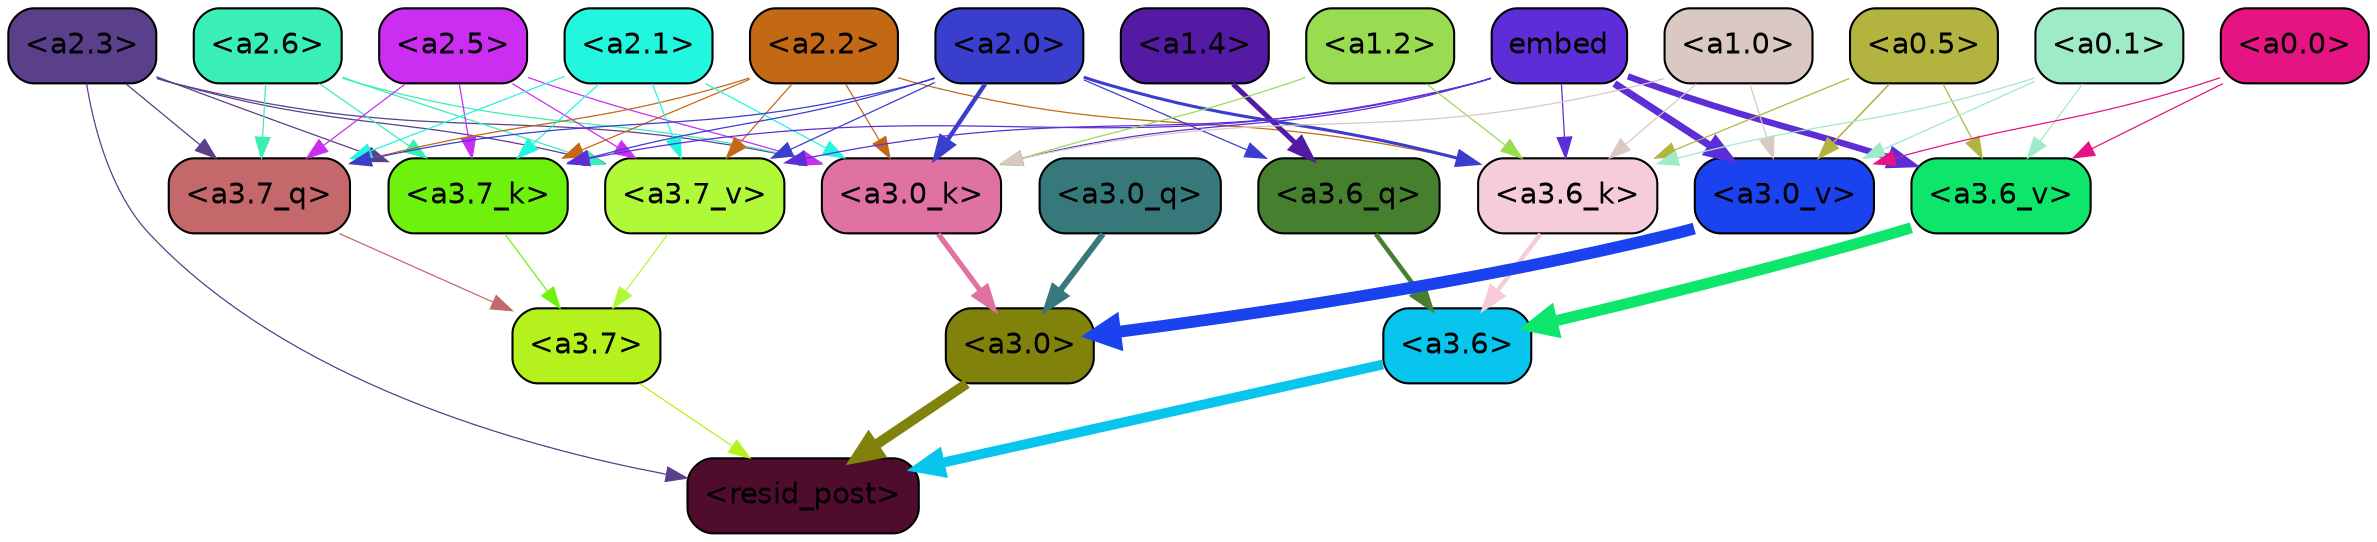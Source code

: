 strict digraph "" {
	graph [bgcolor=transparent,
		layout=dot,
		overlap=false,
		splines=true
	];
	"<a3.7>"	[color=black,
		fillcolor="#b5f21d",
		fontname=Helvetica,
		shape=box,
		style="filled, rounded"];
	"<resid_post>"	[color=black,
		fillcolor="#4f0c2c",
		fontname=Helvetica,
		shape=box,
		style="filled, rounded"];
	"<a3.7>" -> "<resid_post>"	[color="#b5f21d",
		penwidth=0.6];
	"<a3.6>"	[color=black,
		fillcolor="#08c5ee",
		fontname=Helvetica,
		shape=box,
		style="filled, rounded"];
	"<a3.6>" -> "<resid_post>"	[color="#08c5ee",
		penwidth=4.7534414529800415];
	"<a3.0>"	[color=black,
		fillcolor="#80820b",
		fontname=Helvetica,
		shape=box,
		style="filled, rounded"];
	"<a3.0>" -> "<resid_post>"	[color="#80820b",
		penwidth=4.898576855659485];
	"<a2.3>"	[color=black,
		fillcolor="#5a3f8a",
		fontname=Helvetica,
		shape=box,
		style="filled, rounded"];
	"<a2.3>" -> "<resid_post>"	[color="#5a3f8a",
		penwidth=0.6];
	"<a3.7_q>"	[color=black,
		fillcolor="#c4686c",
		fontname=Helvetica,
		shape=box,
		style="filled, rounded"];
	"<a2.3>" -> "<a3.7_q>"	[color="#5a3f8a",
		penwidth=0.6];
	"<a3.7_k>"	[color=black,
		fillcolor="#6ff10e",
		fontname=Helvetica,
		shape=box,
		style="filled, rounded"];
	"<a2.3>" -> "<a3.7_k>"	[color="#5a3f8a",
		penwidth=0.6];
	"<a3.0_k>"	[color=black,
		fillcolor="#df72a3",
		fontname=Helvetica,
		shape=box,
		style="filled, rounded"];
	"<a2.3>" -> "<a3.0_k>"	[color="#5a3f8a",
		penwidth=0.6];
	"<a3.7_v>"	[color=black,
		fillcolor="#b0f939",
		fontname=Helvetica,
		shape=box,
		style="filled, rounded"];
	"<a2.3>" -> "<a3.7_v>"	[color="#5a3f8a",
		penwidth=0.6];
	"<a3.7_q>" -> "<a3.7>"	[color="#c4686c",
		penwidth=0.6];
	"<a3.6_q>"	[color=black,
		fillcolor="#467f2d",
		fontname=Helvetica,
		shape=box,
		style="filled, rounded"];
	"<a3.6_q>" -> "<a3.6>"	[color="#467f2d",
		penwidth=2.160832464694977];
	"<a3.0_q>"	[color=black,
		fillcolor="#37797b",
		fontname=Helvetica,
		shape=box,
		style="filled, rounded"];
	"<a3.0_q>" -> "<a3.0>"	[color="#37797b",
		penwidth=2.870753765106201];
	"<a3.7_k>" -> "<a3.7>"	[color="#6ff10e",
		penwidth=0.6];
	"<a3.6_k>"	[color=black,
		fillcolor="#f6ccd8",
		fontname=Helvetica,
		shape=box,
		style="filled, rounded"];
	"<a3.6_k>" -> "<a3.6>"	[color="#f6ccd8",
		penwidth=2.13908451795578];
	"<a3.0_k>" -> "<a3.0>"	[color="#df72a3",
		penwidth=2.520303964614868];
	"<a3.7_v>" -> "<a3.7>"	[color="#b0f939",
		penwidth=0.6];
	"<a3.6_v>"	[color=black,
		fillcolor="#0de66a",
		fontname=Helvetica,
		shape=box,
		style="filled, rounded"];
	"<a3.6_v>" -> "<a3.6>"	[color="#0de66a",
		penwidth=5.297133803367615];
	"<a3.0_v>"	[color=black,
		fillcolor="#1a42ee",
		fontname=Helvetica,
		shape=box,
		style="filled, rounded"];
	"<a3.0_v>" -> "<a3.0>"	[color="#1a42ee",
		penwidth=5.680712580680847];
	"<a2.6>"	[color=black,
		fillcolor="#3aeeb7",
		fontname=Helvetica,
		shape=box,
		style="filled, rounded"];
	"<a2.6>" -> "<a3.7_q>"	[color="#3aeeb7",
		penwidth=0.6];
	"<a2.6>" -> "<a3.7_k>"	[color="#3aeeb7",
		penwidth=0.6];
	"<a2.6>" -> "<a3.0_k>"	[color="#3aeeb7",
		penwidth=0.6];
	"<a2.6>" -> "<a3.7_v>"	[color="#3aeeb7",
		penwidth=0.6];
	"<a2.5>"	[color=black,
		fillcolor="#cb2df1",
		fontname=Helvetica,
		shape=box,
		style="filled, rounded"];
	"<a2.5>" -> "<a3.7_q>"	[color="#cb2df1",
		penwidth=0.6];
	"<a2.5>" -> "<a3.7_k>"	[color="#cb2df1",
		penwidth=0.6];
	"<a2.5>" -> "<a3.0_k>"	[color="#cb2df1",
		penwidth=0.6];
	"<a2.5>" -> "<a3.7_v>"	[color="#cb2df1",
		penwidth=0.6];
	"<a2.2>"	[color=black,
		fillcolor="#c36915",
		fontname=Helvetica,
		shape=box,
		style="filled, rounded"];
	"<a2.2>" -> "<a3.7_q>"	[color="#c36915",
		penwidth=0.6];
	"<a2.2>" -> "<a3.7_k>"	[color="#c36915",
		penwidth=0.6];
	"<a2.2>" -> "<a3.6_k>"	[color="#c36915",
		penwidth=0.6];
	"<a2.2>" -> "<a3.0_k>"	[color="#c36915",
		penwidth=0.6];
	"<a2.2>" -> "<a3.7_v>"	[color="#c36915",
		penwidth=0.6];
	"<a2.1>"	[color=black,
		fillcolor="#22f6de",
		fontname=Helvetica,
		shape=box,
		style="filled, rounded"];
	"<a2.1>" -> "<a3.7_q>"	[color="#22f6de",
		penwidth=0.6];
	"<a2.1>" -> "<a3.7_k>"	[color="#22f6de",
		penwidth=0.6];
	"<a2.1>" -> "<a3.0_k>"	[color="#22f6de",
		penwidth=0.6];
	"<a2.1>" -> "<a3.7_v>"	[color="#22f6de",
		penwidth=0.6];
	"<a2.0>"	[color=black,
		fillcolor="#393fcc",
		fontname=Helvetica,
		shape=box,
		style="filled, rounded"];
	"<a2.0>" -> "<a3.7_q>"	[color="#393fcc",
		penwidth=0.6];
	"<a2.0>" -> "<a3.6_q>"	[color="#393fcc",
		penwidth=0.6];
	"<a2.0>" -> "<a3.7_k>"	[color="#393fcc",
		penwidth=0.6];
	"<a2.0>" -> "<a3.6_k>"	[color="#393fcc",
		penwidth=1.4807794839143753];
	"<a2.0>" -> "<a3.0_k>"	[color="#393fcc",
		penwidth=2.095262974500656];
	"<a2.0>" -> "<a3.7_v>"	[color="#393fcc",
		penwidth=0.6];
	"<a1.4>"	[color=black,
		fillcolor="#551aa4",
		fontname=Helvetica,
		shape=box,
		style="filled, rounded"];
	"<a1.4>" -> "<a3.6_q>"	[color="#551aa4",
		penwidth=2.425799250602722];
	embed	[color=black,
		fillcolor="#5d2dd8",
		fontname=Helvetica,
		shape=box,
		style="filled, rounded"];
	embed -> "<a3.7_k>"	[color="#5d2dd8",
		penwidth=0.6];
	embed -> "<a3.6_k>"	[color="#5d2dd8",
		penwidth=0.6];
	embed -> "<a3.0_k>"	[color="#5d2dd8",
		penwidth=0.6];
	embed -> "<a3.7_v>"	[color="#5d2dd8",
		penwidth=0.6];
	embed -> "<a3.6_v>"	[color="#5d2dd8",
		penwidth=3.067279100418091];
	embed -> "<a3.0_v>"	[color="#5d2dd8",
		penwidth=3.5202720761299133];
	"<a1.2>"	[color=black,
		fillcolor="#99dc51",
		fontname=Helvetica,
		shape=box,
		style="filled, rounded"];
	"<a1.2>" -> "<a3.6_k>"	[color="#99dc51",
		penwidth=0.6];
	"<a1.2>" -> "<a3.0_k>"	[color="#99dc51",
		penwidth=0.6];
	"<a1.0>"	[color=black,
		fillcolor="#d9c9c2",
		fontname=Helvetica,
		shape=box,
		style="filled, rounded"];
	"<a1.0>" -> "<a3.6_k>"	[color="#d9c9c2",
		penwidth=0.6];
	"<a1.0>" -> "<a3.0_k>"	[color="#d9c9c2",
		penwidth=0.6];
	"<a1.0>" -> "<a3.0_v>"	[color="#d9c9c2",
		penwidth=0.6];
	"<a0.5>"	[color=black,
		fillcolor="#b3b340",
		fontname=Helvetica,
		shape=box,
		style="filled, rounded"];
	"<a0.5>" -> "<a3.6_k>"	[color="#b3b340",
		penwidth=0.6];
	"<a0.5>" -> "<a3.6_v>"	[color="#b3b340",
		penwidth=0.6];
	"<a0.5>" -> "<a3.0_v>"	[color="#b3b340",
		penwidth=0.764040544629097];
	"<a0.1>"	[color=black,
		fillcolor="#9febc8",
		fontname=Helvetica,
		shape=box,
		style="filled, rounded"];
	"<a0.1>" -> "<a3.6_k>"	[color="#9febc8",
		penwidth=0.6];
	"<a0.1>" -> "<a3.6_v>"	[color="#9febc8",
		penwidth=0.6];
	"<a0.1>" -> "<a3.0_v>"	[color="#9febc8",
		penwidth=0.6];
	"<a0.0>"	[color=black,
		fillcolor="#e61483",
		fontname=Helvetica,
		shape=box,
		style="filled, rounded"];
	"<a0.0>" -> "<a3.6_v>"	[color="#e61483",
		penwidth=0.6];
	"<a0.0>" -> "<a3.0_v>"	[color="#e61483",
		penwidth=0.6];
}
